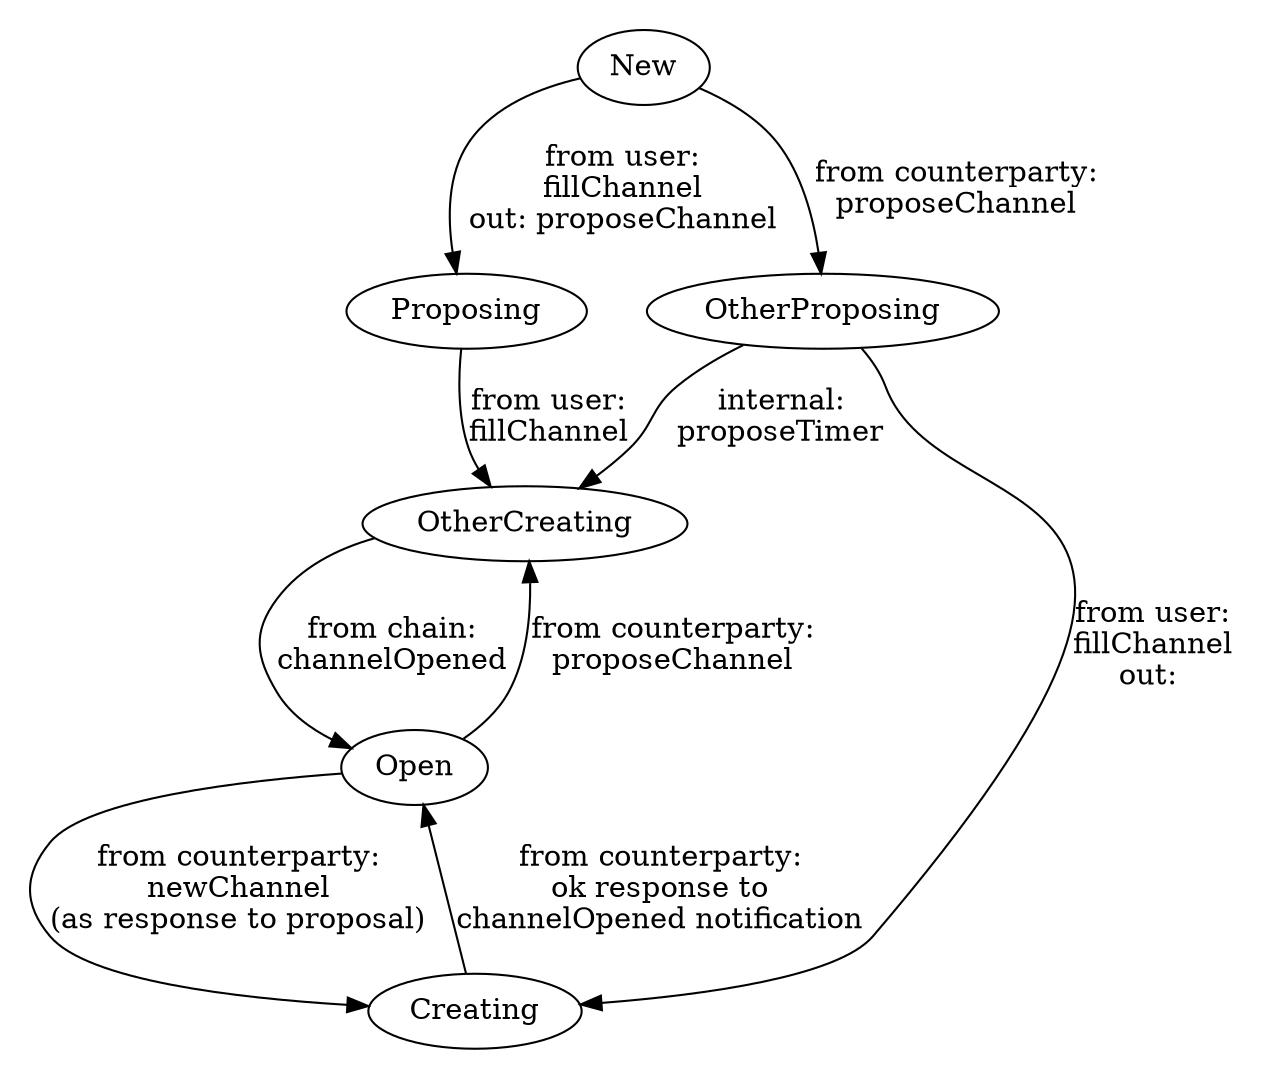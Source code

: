 // command to render: dot state_machine.dot -Tsvg -o state_machine.svg
digraph G {
    pad=0.2
    
    // Legend [ label=<
    //     <table border="0" cellpadding="2" cellspacing="0" cellborder="0">
    //     <tr>
    //     <td colspan="4"><b>Color Legend</b></td>
    //     </tr>
    //     <tr>
    //     <td><font color="blue">From user</font></td>
    //     </tr>
    //     <tr>
    //     <td><font color="red">From counterparty</font></td>
    //     </tr>
    //     </table>
    // >];

    
        // New -> Proposing; //[ label="fillChannel", fontcolor="blue"];
        // New -> OtherProposing; //[ label="proposeChannel", fontcolor="red" ];
        // Proposing -> Creating; //[ label="newChannel", fontcolor="red" ];
        // Proposing -> OtherCreating; //
        // OtherProposing -> OtherCreating; //[ label="proposeTimerEnd\n" ]
        // OtherCreating -> Open; // [ label="channelOpened\nnotification", fontcolor="red" ];
        // Creating -> Open; // [ label="channelOpened\nconfirmation", fontcolor="red" ];
        // Open -> OtherCreating; // [ label="proposeChannel", fontcolor="red" ];
        // Open -> Proposing; // [ label="fillChannel", fontcolor="blue" ];
    
    New -> Proposing [ label="from user:\nfillChannel\nout: proposeChannel" ];
    New -> OtherProposing [ label="from counterparty:\nproposeChannel" ];
    Proposing -> OtherCreating [ label="from user:\nfillChannel" ];
    OtherProposing -> OtherCreating [ label="internal:\nproposeTimer" ];
    OtherProposing -> Creating [ label="from user:\nfillChannel\nout: " ];
    Creating -> Open [ label="from counterparty:\nok response to\nchannelOpened notification" ];
    OtherCreating -> Open [ label="from chain:\nchannelOpened" ];
    Open -> OtherCreating [ label="from counterparty:\nproposeChannel" ];
    Open -> Creating [ label="from counterparty:\nnewChannel\n(as response to proposal)" ];
}